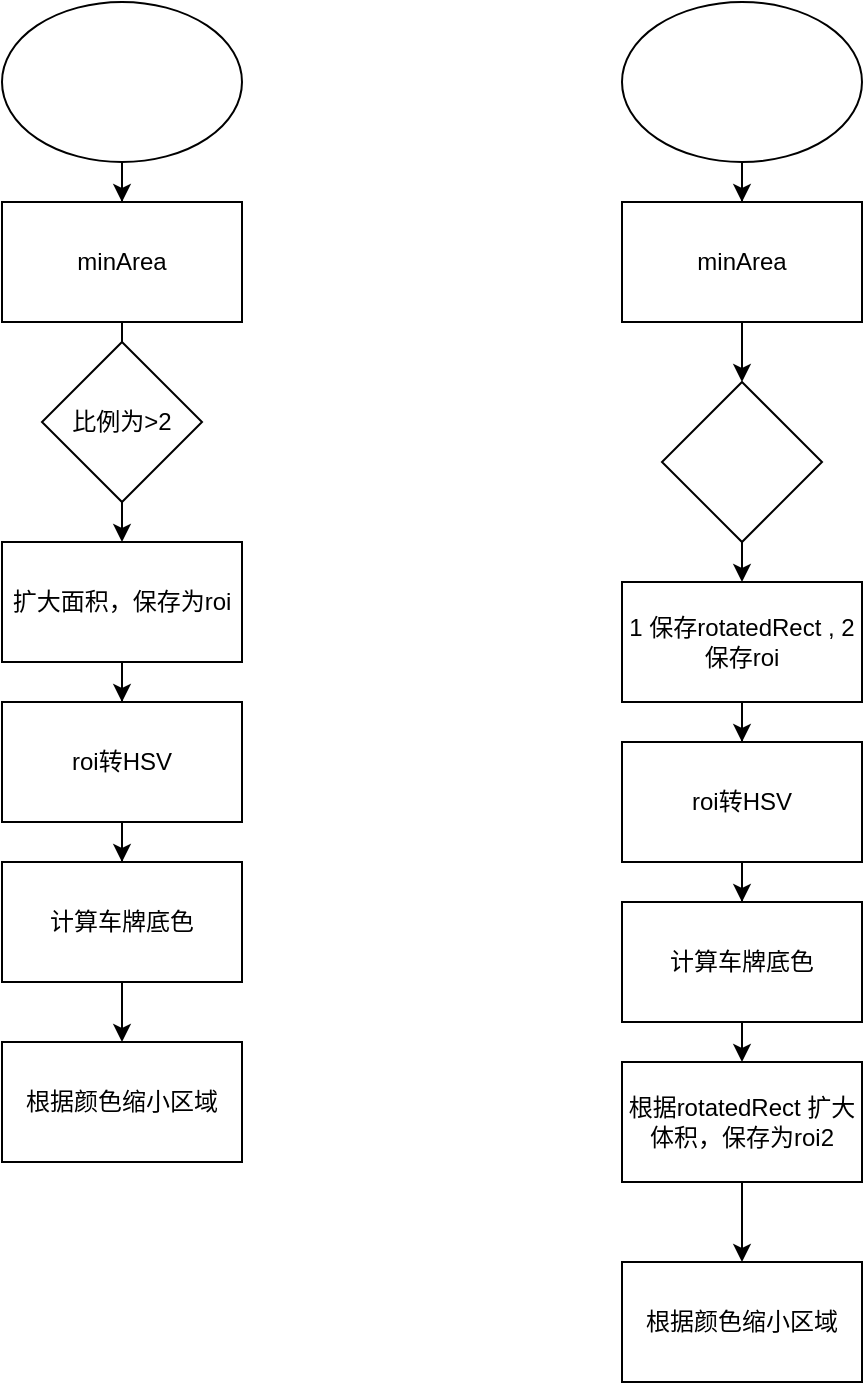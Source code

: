 <mxfile version="12.1.9" type="github" pages="1"><diagram id="sOJgpRjMxfrlRFF4v9KC" name="Page-1"><mxGraphModel dx="1422" dy="762" grid="1" gridSize="10" guides="1" tooltips="1" connect="1" arrows="1" fold="1" page="1" pageScale="1" pageWidth="827" pageHeight="1169" math="0" shadow="0"><root><mxCell id="0"/><mxCell id="1" parent="0"/><mxCell id="GSiQ4Ob3SJ08c_HrdLGT-2" style="edgeStyle=orthogonalEdgeStyle;rounded=0;orthogonalLoop=1;jettySize=auto;html=1;" edge="1" parent="1" source="GSiQ4Ob3SJ08c_HrdLGT-3"><mxGeometry relative="1" as="geometry"><mxPoint x="180" y="460" as="targetPoint"/><Array as="points"><mxPoint x="180" y="520"/><mxPoint x="180" y="520"/></Array></mxGeometry></mxCell><mxCell id="GSiQ4Ob3SJ08c_HrdLGT-1" value="" style="ellipse;whiteSpace=wrap;html=1;" vertex="1" parent="1"><mxGeometry x="120" y="320" width="120" height="80" as="geometry"/></mxCell><mxCell id="GSiQ4Ob3SJ08c_HrdLGT-3" value="minArea" style="rounded=0;whiteSpace=wrap;html=1;" vertex="1" parent="1"><mxGeometry x="120" y="420" width="120" height="60" as="geometry"/></mxCell><mxCell id="GSiQ4Ob3SJ08c_HrdLGT-4" style="edgeStyle=orthogonalEdgeStyle;rounded=0;orthogonalLoop=1;jettySize=auto;html=1;" edge="1" parent="1" source="GSiQ4Ob3SJ08c_HrdLGT-1" target="GSiQ4Ob3SJ08c_HrdLGT-3"><mxGeometry relative="1" as="geometry"><mxPoint x="180" y="460" as="targetPoint"/><mxPoint x="180" y="390" as="sourcePoint"/></mxGeometry></mxCell><mxCell id="GSiQ4Ob3SJ08c_HrdLGT-7" value="" style="edgeStyle=orthogonalEdgeStyle;rounded=0;orthogonalLoop=1;jettySize=auto;html=1;" edge="1" parent="1" source="GSiQ4Ob3SJ08c_HrdLGT-5"><mxGeometry relative="1" as="geometry"><mxPoint x="180" y="590" as="targetPoint"/></mxGeometry></mxCell><mxCell id="GSiQ4Ob3SJ08c_HrdLGT-5" value="比例为&amp;gt;2" style="rhombus;whiteSpace=wrap;html=1;" vertex="1" parent="1"><mxGeometry x="140" y="490" width="80" height="80" as="geometry"/></mxCell><mxCell id="GSiQ4Ob3SJ08c_HrdLGT-10" value="" style="edgeStyle=orthogonalEdgeStyle;rounded=0;orthogonalLoop=1;jettySize=auto;html=1;" edge="1" parent="1" source="GSiQ4Ob3SJ08c_HrdLGT-8" target="GSiQ4Ob3SJ08c_HrdLGT-9"><mxGeometry relative="1" as="geometry"/></mxCell><mxCell id="GSiQ4Ob3SJ08c_HrdLGT-8" value="扩大面积，保存为roi" style="rounded=0;whiteSpace=wrap;html=1;" vertex="1" parent="1"><mxGeometry x="120" y="590" width="120" height="60" as="geometry"/></mxCell><mxCell id="GSiQ4Ob3SJ08c_HrdLGT-12" value="" style="edgeStyle=orthogonalEdgeStyle;rounded=0;orthogonalLoop=1;jettySize=auto;html=1;" edge="1" parent="1" source="GSiQ4Ob3SJ08c_HrdLGT-9" target="GSiQ4Ob3SJ08c_HrdLGT-11"><mxGeometry relative="1" as="geometry"/></mxCell><mxCell id="GSiQ4Ob3SJ08c_HrdLGT-9" value="roi转HSV" style="rounded=0;whiteSpace=wrap;html=1;" vertex="1" parent="1"><mxGeometry x="120" y="670" width="120" height="60" as="geometry"/></mxCell><mxCell id="GSiQ4Ob3SJ08c_HrdLGT-13" style="edgeStyle=orthogonalEdgeStyle;rounded=0;orthogonalLoop=1;jettySize=auto;html=1;exitX=0.5;exitY=1;exitDx=0;exitDy=0;" edge="1" parent="1" source="GSiQ4Ob3SJ08c_HrdLGT-11"><mxGeometry relative="1" as="geometry"><mxPoint x="180" y="840" as="targetPoint"/></mxGeometry></mxCell><mxCell id="GSiQ4Ob3SJ08c_HrdLGT-11" value="计算车牌底色" style="rounded=0;whiteSpace=wrap;html=1;" vertex="1" parent="1"><mxGeometry x="120" y="750" width="120" height="60" as="geometry"/></mxCell><mxCell id="GSiQ4Ob3SJ08c_HrdLGT-14" value="根据颜色缩小区域" style="rounded=0;whiteSpace=wrap;html=1;" vertex="1" parent="1"><mxGeometry x="120" y="840" width="120" height="60" as="geometry"/></mxCell><mxCell id="GSiQ4Ob3SJ08c_HrdLGT-17" value="" style="edgeStyle=orthogonalEdgeStyle;rounded=0;orthogonalLoop=1;jettySize=auto;html=1;entryX=0.5;entryY=0;entryDx=0;entryDy=0;" edge="1" parent="1" source="GSiQ4Ob3SJ08c_HrdLGT-15" target="GSiQ4Ob3SJ08c_HrdLGT-18"><mxGeometry relative="1" as="geometry"><mxPoint x="490" y="480" as="targetPoint"/></mxGeometry></mxCell><mxCell id="GSiQ4Ob3SJ08c_HrdLGT-15" value="" style="ellipse;whiteSpace=wrap;html=1;" vertex="1" parent="1"><mxGeometry x="430" y="320" width="120" height="80" as="geometry"/></mxCell><mxCell id="GSiQ4Ob3SJ08c_HrdLGT-19" style="edgeStyle=orthogonalEdgeStyle;rounded=0;orthogonalLoop=1;jettySize=auto;html=1;entryX=0.5;entryY=0;entryDx=0;entryDy=0;" edge="1" parent="1" source="GSiQ4Ob3SJ08c_HrdLGT-18" target="GSiQ4Ob3SJ08c_HrdLGT-20"><mxGeometry relative="1" as="geometry"><mxPoint x="490" y="500" as="targetPoint"/></mxGeometry></mxCell><mxCell id="GSiQ4Ob3SJ08c_HrdLGT-18" value="minArea" style="rounded=0;whiteSpace=wrap;html=1;" vertex="1" parent="1"><mxGeometry x="430" y="420" width="120" height="60" as="geometry"/></mxCell><mxCell id="GSiQ4Ob3SJ08c_HrdLGT-28" style="edgeStyle=orthogonalEdgeStyle;rounded=0;orthogonalLoop=1;jettySize=auto;html=1;exitX=0.5;exitY=1;exitDx=0;exitDy=0;entryX=0.5;entryY=0;entryDx=0;entryDy=0;" edge="1" parent="1" source="GSiQ4Ob3SJ08c_HrdLGT-20" target="GSiQ4Ob3SJ08c_HrdLGT-22"><mxGeometry relative="1" as="geometry"/></mxCell><mxCell id="GSiQ4Ob3SJ08c_HrdLGT-20" value="" style="rhombus;whiteSpace=wrap;html=1;" vertex="1" parent="1"><mxGeometry x="450" y="510" width="80" height="80" as="geometry"/></mxCell><mxCell id="GSiQ4Ob3SJ08c_HrdLGT-21" value="" style="edgeStyle=orthogonalEdgeStyle;rounded=0;orthogonalLoop=1;jettySize=auto;html=1;" edge="1" parent="1" source="GSiQ4Ob3SJ08c_HrdLGT-22" target="GSiQ4Ob3SJ08c_HrdLGT-24"><mxGeometry relative="1" as="geometry"/></mxCell><mxCell id="GSiQ4Ob3SJ08c_HrdLGT-22" value="1 保存rotatedRect , 2 保存roi" style="rounded=0;whiteSpace=wrap;html=1;" vertex="1" parent="1"><mxGeometry x="430" y="610" width="120" height="60" as="geometry"/></mxCell><mxCell id="GSiQ4Ob3SJ08c_HrdLGT-23" value="" style="edgeStyle=orthogonalEdgeStyle;rounded=0;orthogonalLoop=1;jettySize=auto;html=1;" edge="1" parent="1" source="GSiQ4Ob3SJ08c_HrdLGT-24" target="GSiQ4Ob3SJ08c_HrdLGT-26"><mxGeometry relative="1" as="geometry"/></mxCell><mxCell id="GSiQ4Ob3SJ08c_HrdLGT-24" value="roi转HSV" style="rounded=0;whiteSpace=wrap;html=1;" vertex="1" parent="1"><mxGeometry x="430" y="690" width="120" height="60" as="geometry"/></mxCell><mxCell id="GSiQ4Ob3SJ08c_HrdLGT-25" style="edgeStyle=orthogonalEdgeStyle;rounded=0;orthogonalLoop=1;jettySize=auto;html=1;exitX=0.5;exitY=1;exitDx=0;exitDy=0;entryX=0.5;entryY=0;entryDx=0;entryDy=0;" edge="1" parent="1" source="GSiQ4Ob3SJ08c_HrdLGT-26" target="GSiQ4Ob3SJ08c_HrdLGT-29"><mxGeometry relative="1" as="geometry"><mxPoint x="490" y="860" as="targetPoint"/></mxGeometry></mxCell><mxCell id="GSiQ4Ob3SJ08c_HrdLGT-26" value="计算车牌底色" style="rounded=0;whiteSpace=wrap;html=1;" vertex="1" parent="1"><mxGeometry x="430" y="770" width="120" height="60" as="geometry"/></mxCell><mxCell id="GSiQ4Ob3SJ08c_HrdLGT-27" value="根据颜色缩小区域" style="rounded=0;whiteSpace=wrap;html=1;" vertex="1" parent="1"><mxGeometry x="430" y="950" width="120" height="60" as="geometry"/></mxCell><mxCell id="GSiQ4Ob3SJ08c_HrdLGT-30" style="edgeStyle=orthogonalEdgeStyle;rounded=0;orthogonalLoop=1;jettySize=auto;html=1;exitX=0.5;exitY=1;exitDx=0;exitDy=0;entryX=0.5;entryY=0;entryDx=0;entryDy=0;" edge="1" parent="1" source="GSiQ4Ob3SJ08c_HrdLGT-29" target="GSiQ4Ob3SJ08c_HrdLGT-27"><mxGeometry relative="1" as="geometry"/></mxCell><mxCell id="GSiQ4Ob3SJ08c_HrdLGT-29" value="根据rotatedRect 扩大体积，保存为roi2" style="rounded=0;whiteSpace=wrap;html=1;" vertex="1" parent="1"><mxGeometry x="430" y="850" width="120" height="60" as="geometry"/></mxCell></root></mxGraphModel></diagram></mxfile>